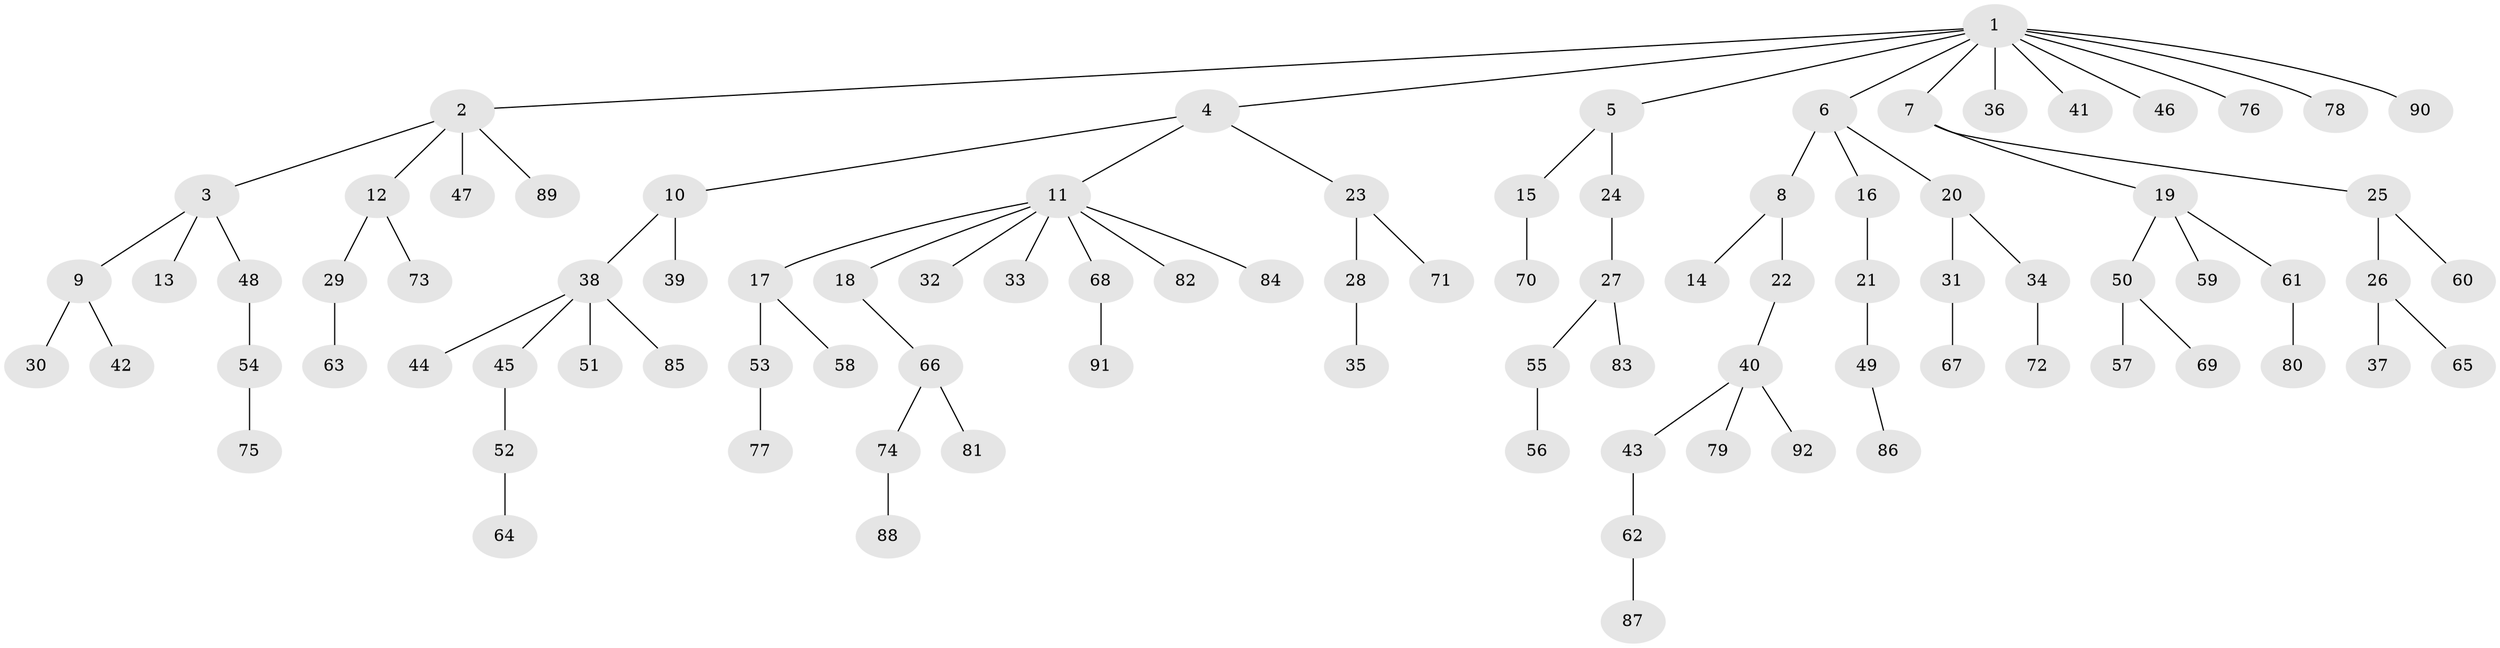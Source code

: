 // Generated by graph-tools (version 1.1) at 2025/02/03/09/25 03:02:27]
// undirected, 92 vertices, 91 edges
graph export_dot {
graph [start="1"]
  node [color=gray90,style=filled];
  1;
  2;
  3;
  4;
  5;
  6;
  7;
  8;
  9;
  10;
  11;
  12;
  13;
  14;
  15;
  16;
  17;
  18;
  19;
  20;
  21;
  22;
  23;
  24;
  25;
  26;
  27;
  28;
  29;
  30;
  31;
  32;
  33;
  34;
  35;
  36;
  37;
  38;
  39;
  40;
  41;
  42;
  43;
  44;
  45;
  46;
  47;
  48;
  49;
  50;
  51;
  52;
  53;
  54;
  55;
  56;
  57;
  58;
  59;
  60;
  61;
  62;
  63;
  64;
  65;
  66;
  67;
  68;
  69;
  70;
  71;
  72;
  73;
  74;
  75;
  76;
  77;
  78;
  79;
  80;
  81;
  82;
  83;
  84;
  85;
  86;
  87;
  88;
  89;
  90;
  91;
  92;
  1 -- 2;
  1 -- 4;
  1 -- 5;
  1 -- 6;
  1 -- 7;
  1 -- 36;
  1 -- 41;
  1 -- 46;
  1 -- 76;
  1 -- 78;
  1 -- 90;
  2 -- 3;
  2 -- 12;
  2 -- 47;
  2 -- 89;
  3 -- 9;
  3 -- 13;
  3 -- 48;
  4 -- 10;
  4 -- 11;
  4 -- 23;
  5 -- 15;
  5 -- 24;
  6 -- 8;
  6 -- 16;
  6 -- 20;
  7 -- 19;
  7 -- 25;
  8 -- 14;
  8 -- 22;
  9 -- 30;
  9 -- 42;
  10 -- 38;
  10 -- 39;
  11 -- 17;
  11 -- 18;
  11 -- 32;
  11 -- 33;
  11 -- 68;
  11 -- 82;
  11 -- 84;
  12 -- 29;
  12 -- 73;
  15 -- 70;
  16 -- 21;
  17 -- 53;
  17 -- 58;
  18 -- 66;
  19 -- 50;
  19 -- 59;
  19 -- 61;
  20 -- 31;
  20 -- 34;
  21 -- 49;
  22 -- 40;
  23 -- 28;
  23 -- 71;
  24 -- 27;
  25 -- 26;
  25 -- 60;
  26 -- 37;
  26 -- 65;
  27 -- 55;
  27 -- 83;
  28 -- 35;
  29 -- 63;
  31 -- 67;
  34 -- 72;
  38 -- 44;
  38 -- 45;
  38 -- 51;
  38 -- 85;
  40 -- 43;
  40 -- 79;
  40 -- 92;
  43 -- 62;
  45 -- 52;
  48 -- 54;
  49 -- 86;
  50 -- 57;
  50 -- 69;
  52 -- 64;
  53 -- 77;
  54 -- 75;
  55 -- 56;
  61 -- 80;
  62 -- 87;
  66 -- 74;
  66 -- 81;
  68 -- 91;
  74 -- 88;
}
